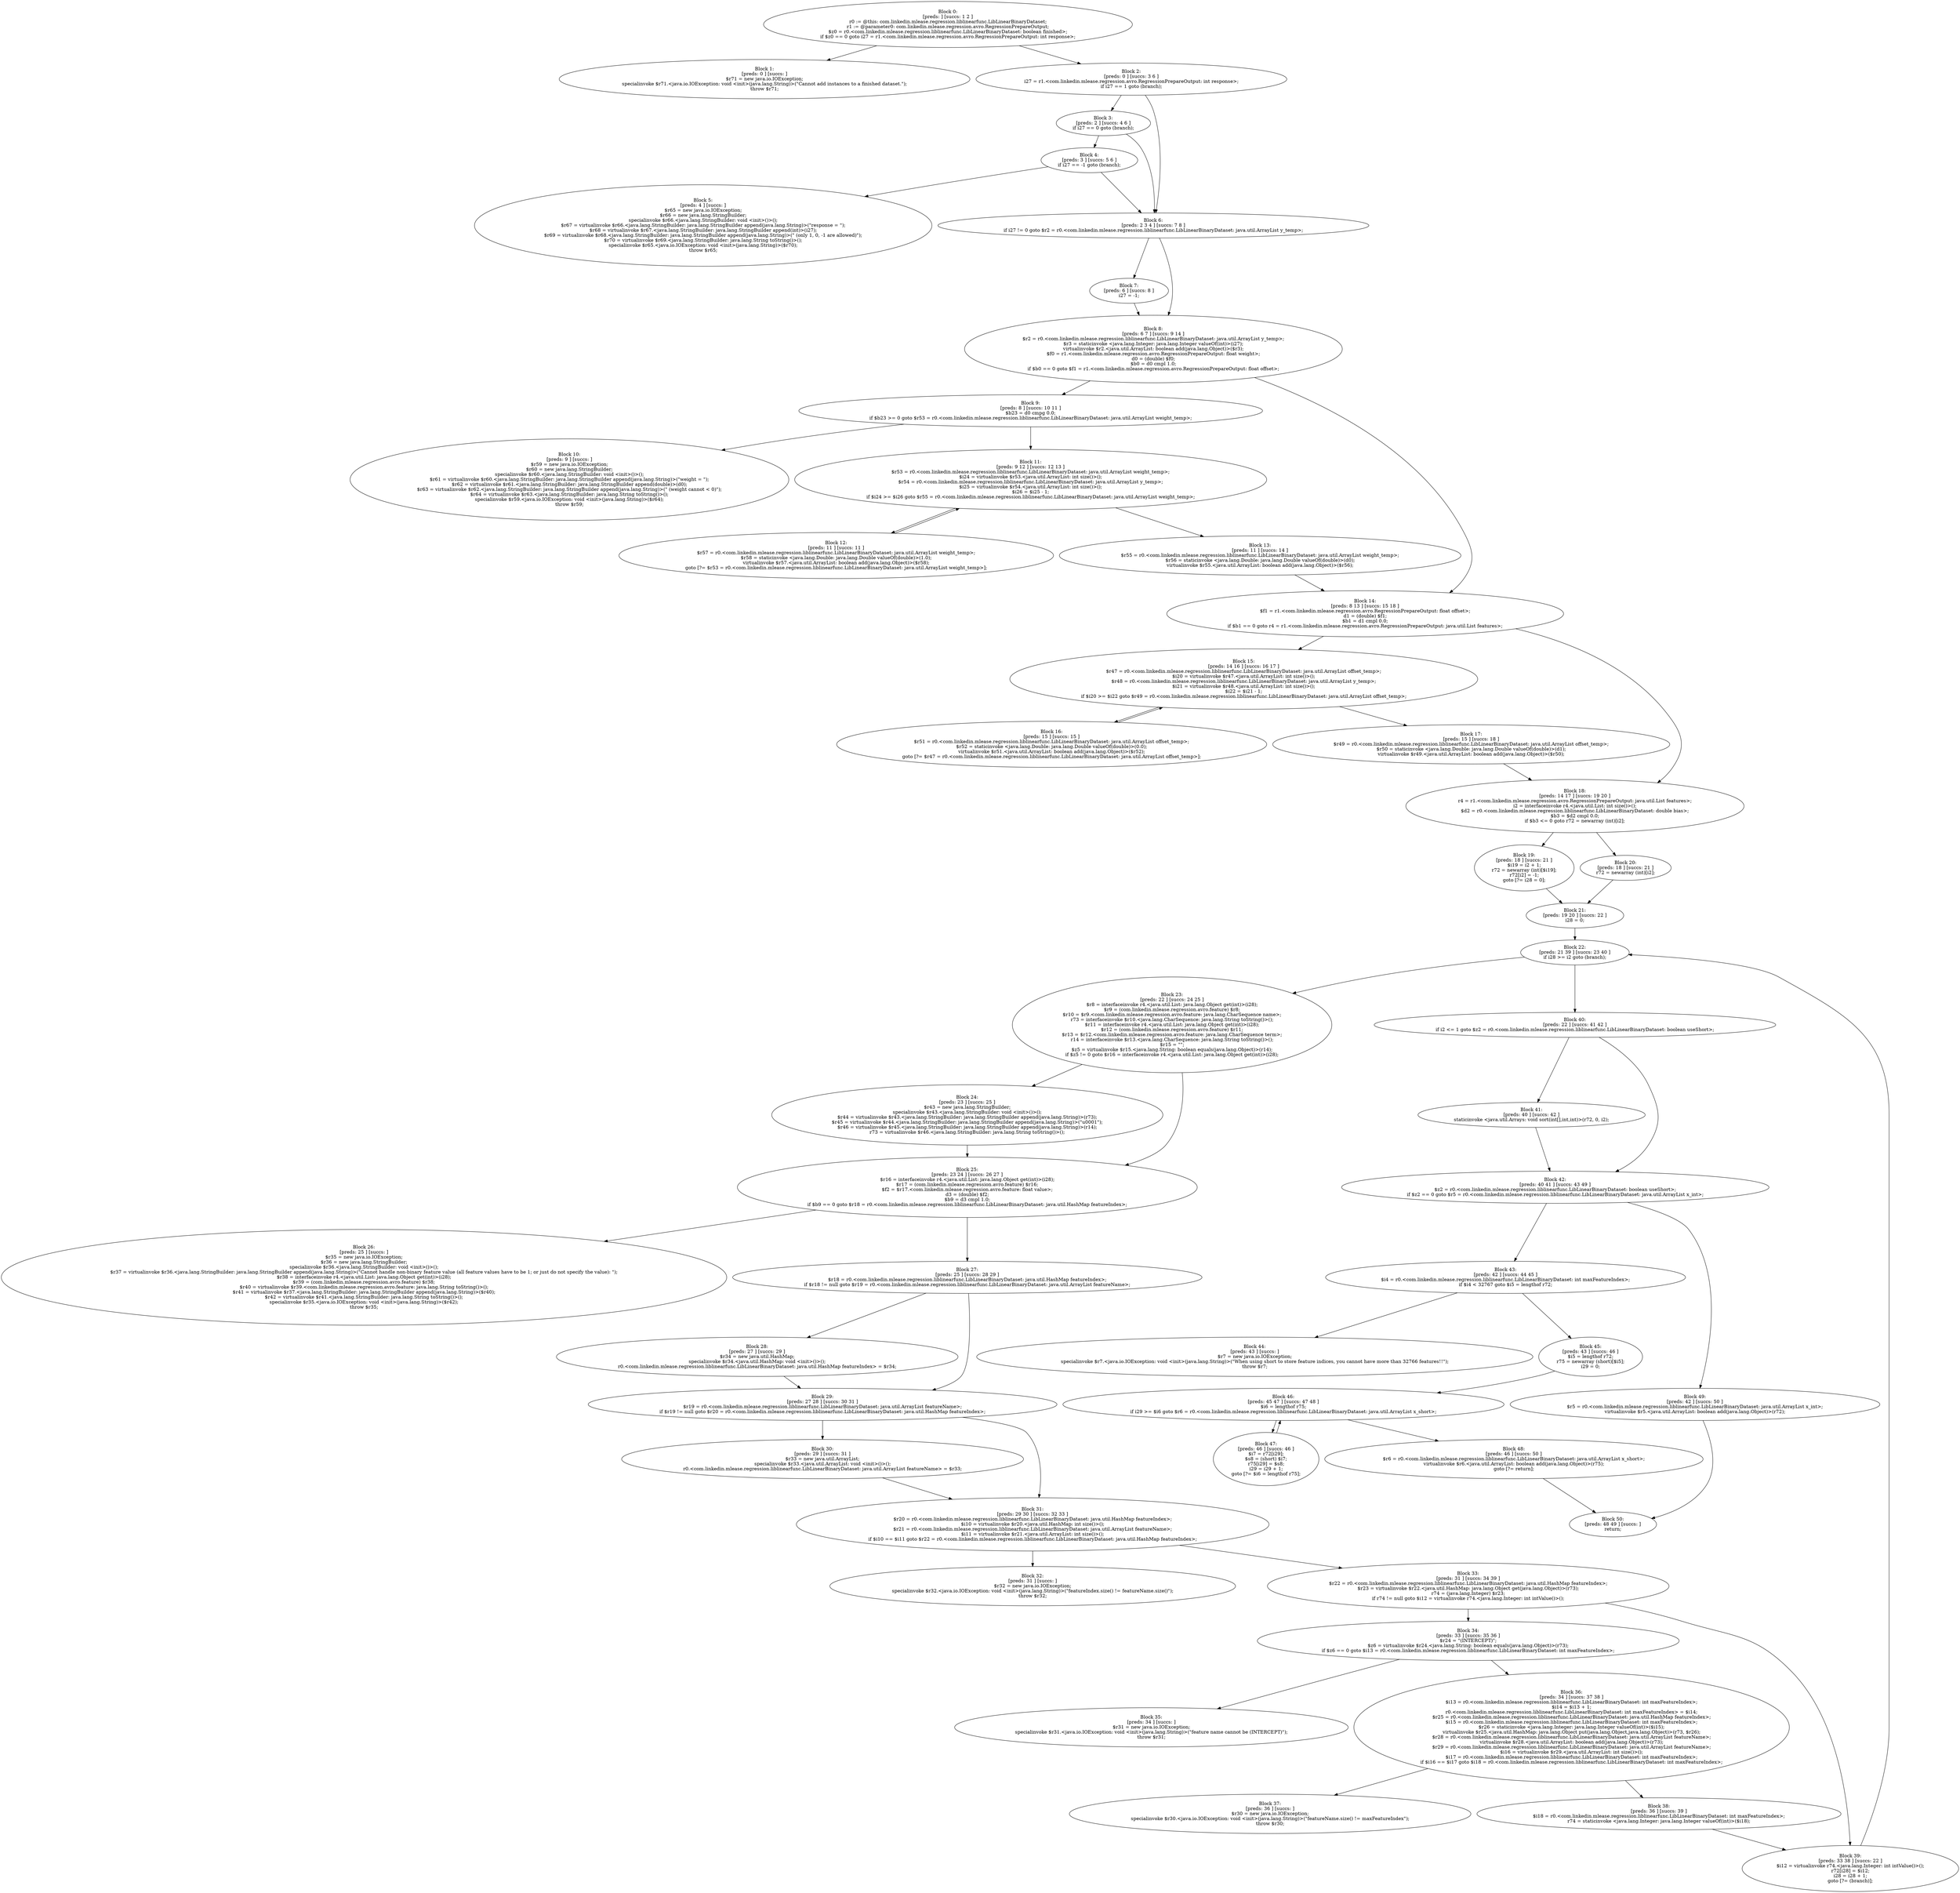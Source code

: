 digraph "unitGraph" {
    "Block 0:
[preds: ] [succs: 1 2 ]
r0 := @this: com.linkedin.mlease.regression.liblinearfunc.LibLinearBinaryDataset;
r1 := @parameter0: com.linkedin.mlease.regression.avro.RegressionPrepareOutput;
$z0 = r0.<com.linkedin.mlease.regression.liblinearfunc.LibLinearBinaryDataset: boolean finished>;
if $z0 == 0 goto i27 = r1.<com.linkedin.mlease.regression.avro.RegressionPrepareOutput: int response>;
"
    "Block 1:
[preds: 0 ] [succs: ]
$r71 = new java.io.IOException;
specialinvoke $r71.<java.io.IOException: void <init>(java.lang.String)>(\"Cannot add instances to a finished dataset.\");
throw $r71;
"
    "Block 2:
[preds: 0 ] [succs: 3 6 ]
i27 = r1.<com.linkedin.mlease.regression.avro.RegressionPrepareOutput: int response>;
if i27 == 1 goto (branch);
"
    "Block 3:
[preds: 2 ] [succs: 4 6 ]
if i27 == 0 goto (branch);
"
    "Block 4:
[preds: 3 ] [succs: 5 6 ]
if i27 == -1 goto (branch);
"
    "Block 5:
[preds: 4 ] [succs: ]
$r65 = new java.io.IOException;
$r66 = new java.lang.StringBuilder;
specialinvoke $r66.<java.lang.StringBuilder: void <init>()>();
$r67 = virtualinvoke $r66.<java.lang.StringBuilder: java.lang.StringBuilder append(java.lang.String)>(\"response = \");
$r68 = virtualinvoke $r67.<java.lang.StringBuilder: java.lang.StringBuilder append(int)>(i27);
$r69 = virtualinvoke $r68.<java.lang.StringBuilder: java.lang.StringBuilder append(java.lang.String)>(\" (only 1, 0, -1 are allowed)\");
$r70 = virtualinvoke $r69.<java.lang.StringBuilder: java.lang.String toString()>();
specialinvoke $r65.<java.io.IOException: void <init>(java.lang.String)>($r70);
throw $r65;
"
    "Block 6:
[preds: 2 3 4 ] [succs: 7 8 ]
if i27 != 0 goto $r2 = r0.<com.linkedin.mlease.regression.liblinearfunc.LibLinearBinaryDataset: java.util.ArrayList y_temp>;
"
    "Block 7:
[preds: 6 ] [succs: 8 ]
i27 = -1;
"
    "Block 8:
[preds: 6 7 ] [succs: 9 14 ]
$r2 = r0.<com.linkedin.mlease.regression.liblinearfunc.LibLinearBinaryDataset: java.util.ArrayList y_temp>;
$r3 = staticinvoke <java.lang.Integer: java.lang.Integer valueOf(int)>(i27);
virtualinvoke $r2.<java.util.ArrayList: boolean add(java.lang.Object)>($r3);
$f0 = r1.<com.linkedin.mlease.regression.avro.RegressionPrepareOutput: float weight>;
d0 = (double) $f0;
$b0 = d0 cmpl 1.0;
if $b0 == 0 goto $f1 = r1.<com.linkedin.mlease.regression.avro.RegressionPrepareOutput: float offset>;
"
    "Block 9:
[preds: 8 ] [succs: 10 11 ]
$b23 = d0 cmpg 0.0;
if $b23 >= 0 goto $r53 = r0.<com.linkedin.mlease.regression.liblinearfunc.LibLinearBinaryDataset: java.util.ArrayList weight_temp>;
"
    "Block 10:
[preds: 9 ] [succs: ]
$r59 = new java.io.IOException;
$r60 = new java.lang.StringBuilder;
specialinvoke $r60.<java.lang.StringBuilder: void <init>()>();
$r61 = virtualinvoke $r60.<java.lang.StringBuilder: java.lang.StringBuilder append(java.lang.String)>(\"weight = \");
$r62 = virtualinvoke $r61.<java.lang.StringBuilder: java.lang.StringBuilder append(double)>(d0);
$r63 = virtualinvoke $r62.<java.lang.StringBuilder: java.lang.StringBuilder append(java.lang.String)>(\" (weight cannot < 0)\");
$r64 = virtualinvoke $r63.<java.lang.StringBuilder: java.lang.String toString()>();
specialinvoke $r59.<java.io.IOException: void <init>(java.lang.String)>($r64);
throw $r59;
"
    "Block 11:
[preds: 9 12 ] [succs: 12 13 ]
$r53 = r0.<com.linkedin.mlease.regression.liblinearfunc.LibLinearBinaryDataset: java.util.ArrayList weight_temp>;
$i24 = virtualinvoke $r53.<java.util.ArrayList: int size()>();
$r54 = r0.<com.linkedin.mlease.regression.liblinearfunc.LibLinearBinaryDataset: java.util.ArrayList y_temp>;
$i25 = virtualinvoke $r54.<java.util.ArrayList: int size()>();
$i26 = $i25 - 1;
if $i24 >= $i26 goto $r55 = r0.<com.linkedin.mlease.regression.liblinearfunc.LibLinearBinaryDataset: java.util.ArrayList weight_temp>;
"
    "Block 12:
[preds: 11 ] [succs: 11 ]
$r57 = r0.<com.linkedin.mlease.regression.liblinearfunc.LibLinearBinaryDataset: java.util.ArrayList weight_temp>;
$r58 = staticinvoke <java.lang.Double: java.lang.Double valueOf(double)>(1.0);
virtualinvoke $r57.<java.util.ArrayList: boolean add(java.lang.Object)>($r58);
goto [?= $r53 = r0.<com.linkedin.mlease.regression.liblinearfunc.LibLinearBinaryDataset: java.util.ArrayList weight_temp>];
"
    "Block 13:
[preds: 11 ] [succs: 14 ]
$r55 = r0.<com.linkedin.mlease.regression.liblinearfunc.LibLinearBinaryDataset: java.util.ArrayList weight_temp>;
$r56 = staticinvoke <java.lang.Double: java.lang.Double valueOf(double)>(d0);
virtualinvoke $r55.<java.util.ArrayList: boolean add(java.lang.Object)>($r56);
"
    "Block 14:
[preds: 8 13 ] [succs: 15 18 ]
$f1 = r1.<com.linkedin.mlease.regression.avro.RegressionPrepareOutput: float offset>;
d1 = (double) $f1;
$b1 = d1 cmpl 0.0;
if $b1 == 0 goto r4 = r1.<com.linkedin.mlease.regression.avro.RegressionPrepareOutput: java.util.List features>;
"
    "Block 15:
[preds: 14 16 ] [succs: 16 17 ]
$r47 = r0.<com.linkedin.mlease.regression.liblinearfunc.LibLinearBinaryDataset: java.util.ArrayList offset_temp>;
$i20 = virtualinvoke $r47.<java.util.ArrayList: int size()>();
$r48 = r0.<com.linkedin.mlease.regression.liblinearfunc.LibLinearBinaryDataset: java.util.ArrayList y_temp>;
$i21 = virtualinvoke $r48.<java.util.ArrayList: int size()>();
$i22 = $i21 - 1;
if $i20 >= $i22 goto $r49 = r0.<com.linkedin.mlease.regression.liblinearfunc.LibLinearBinaryDataset: java.util.ArrayList offset_temp>;
"
    "Block 16:
[preds: 15 ] [succs: 15 ]
$r51 = r0.<com.linkedin.mlease.regression.liblinearfunc.LibLinearBinaryDataset: java.util.ArrayList offset_temp>;
$r52 = staticinvoke <java.lang.Double: java.lang.Double valueOf(double)>(0.0);
virtualinvoke $r51.<java.util.ArrayList: boolean add(java.lang.Object)>($r52);
goto [?= $r47 = r0.<com.linkedin.mlease.regression.liblinearfunc.LibLinearBinaryDataset: java.util.ArrayList offset_temp>];
"
    "Block 17:
[preds: 15 ] [succs: 18 ]
$r49 = r0.<com.linkedin.mlease.regression.liblinearfunc.LibLinearBinaryDataset: java.util.ArrayList offset_temp>;
$r50 = staticinvoke <java.lang.Double: java.lang.Double valueOf(double)>(d1);
virtualinvoke $r49.<java.util.ArrayList: boolean add(java.lang.Object)>($r50);
"
    "Block 18:
[preds: 14 17 ] [succs: 19 20 ]
r4 = r1.<com.linkedin.mlease.regression.avro.RegressionPrepareOutput: java.util.List features>;
i2 = interfaceinvoke r4.<java.util.List: int size()>();
$d2 = r0.<com.linkedin.mlease.regression.liblinearfunc.LibLinearBinaryDataset: double bias>;
$b3 = $d2 cmpl 0.0;
if $b3 <= 0 goto r72 = newarray (int)[i2];
"
    "Block 19:
[preds: 18 ] [succs: 21 ]
$i19 = i2 + 1;
r72 = newarray (int)[$i19];
r72[i2] = -1;
goto [?= i28 = 0];
"
    "Block 20:
[preds: 18 ] [succs: 21 ]
r72 = newarray (int)[i2];
"
    "Block 21:
[preds: 19 20 ] [succs: 22 ]
i28 = 0;
"
    "Block 22:
[preds: 21 39 ] [succs: 23 40 ]
if i28 >= i2 goto (branch);
"
    "Block 23:
[preds: 22 ] [succs: 24 25 ]
$r8 = interfaceinvoke r4.<java.util.List: java.lang.Object get(int)>(i28);
$r9 = (com.linkedin.mlease.regression.avro.feature) $r8;
$r10 = $r9.<com.linkedin.mlease.regression.avro.feature: java.lang.CharSequence name>;
r73 = interfaceinvoke $r10.<java.lang.CharSequence: java.lang.String toString()>();
$r11 = interfaceinvoke r4.<java.util.List: java.lang.Object get(int)>(i28);
$r12 = (com.linkedin.mlease.regression.avro.feature) $r11;
$r13 = $r12.<com.linkedin.mlease.regression.avro.feature: java.lang.CharSequence term>;
r14 = interfaceinvoke $r13.<java.lang.CharSequence: java.lang.String toString()>();
$r15 = \"\";
$z5 = virtualinvoke $r15.<java.lang.String: boolean equals(java.lang.Object)>(r14);
if $z5 != 0 goto $r16 = interfaceinvoke r4.<java.util.List: java.lang.Object get(int)>(i28);
"
    "Block 24:
[preds: 23 ] [succs: 25 ]
$r43 = new java.lang.StringBuilder;
specialinvoke $r43.<java.lang.StringBuilder: void <init>()>();
$r44 = virtualinvoke $r43.<java.lang.StringBuilder: java.lang.StringBuilder append(java.lang.String)>(r73);
$r45 = virtualinvoke $r44.<java.lang.StringBuilder: java.lang.StringBuilder append(java.lang.String)>(\"\u0001\");
$r46 = virtualinvoke $r45.<java.lang.StringBuilder: java.lang.StringBuilder append(java.lang.String)>(r14);
r73 = virtualinvoke $r46.<java.lang.StringBuilder: java.lang.String toString()>();
"
    "Block 25:
[preds: 23 24 ] [succs: 26 27 ]
$r16 = interfaceinvoke r4.<java.util.List: java.lang.Object get(int)>(i28);
$r17 = (com.linkedin.mlease.regression.avro.feature) $r16;
$f2 = $r17.<com.linkedin.mlease.regression.avro.feature: float value>;
d3 = (double) $f2;
$b9 = d3 cmpl 1.0;
if $b9 == 0 goto $r18 = r0.<com.linkedin.mlease.regression.liblinearfunc.LibLinearBinaryDataset: java.util.HashMap featureIndex>;
"
    "Block 26:
[preds: 25 ] [succs: ]
$r35 = new java.io.IOException;
$r36 = new java.lang.StringBuilder;
specialinvoke $r36.<java.lang.StringBuilder: void <init>()>();
$r37 = virtualinvoke $r36.<java.lang.StringBuilder: java.lang.StringBuilder append(java.lang.String)>(\"Cannot handle non-binary feature value (all feature values have to be 1; or just do not specify the value): \");
$r38 = interfaceinvoke r4.<java.util.List: java.lang.Object get(int)>(i28);
$r39 = (com.linkedin.mlease.regression.avro.feature) $r38;
$r40 = virtualinvoke $r39.<com.linkedin.mlease.regression.avro.feature: java.lang.String toString()>();
$r41 = virtualinvoke $r37.<java.lang.StringBuilder: java.lang.StringBuilder append(java.lang.String)>($r40);
$r42 = virtualinvoke $r41.<java.lang.StringBuilder: java.lang.String toString()>();
specialinvoke $r35.<java.io.IOException: void <init>(java.lang.String)>($r42);
throw $r35;
"
    "Block 27:
[preds: 25 ] [succs: 28 29 ]
$r18 = r0.<com.linkedin.mlease.regression.liblinearfunc.LibLinearBinaryDataset: java.util.HashMap featureIndex>;
if $r18 != null goto $r19 = r0.<com.linkedin.mlease.regression.liblinearfunc.LibLinearBinaryDataset: java.util.ArrayList featureName>;
"
    "Block 28:
[preds: 27 ] [succs: 29 ]
$r34 = new java.util.HashMap;
specialinvoke $r34.<java.util.HashMap: void <init>()>();
r0.<com.linkedin.mlease.regression.liblinearfunc.LibLinearBinaryDataset: java.util.HashMap featureIndex> = $r34;
"
    "Block 29:
[preds: 27 28 ] [succs: 30 31 ]
$r19 = r0.<com.linkedin.mlease.regression.liblinearfunc.LibLinearBinaryDataset: java.util.ArrayList featureName>;
if $r19 != null goto $r20 = r0.<com.linkedin.mlease.regression.liblinearfunc.LibLinearBinaryDataset: java.util.HashMap featureIndex>;
"
    "Block 30:
[preds: 29 ] [succs: 31 ]
$r33 = new java.util.ArrayList;
specialinvoke $r33.<java.util.ArrayList: void <init>()>();
r0.<com.linkedin.mlease.regression.liblinearfunc.LibLinearBinaryDataset: java.util.ArrayList featureName> = $r33;
"
    "Block 31:
[preds: 29 30 ] [succs: 32 33 ]
$r20 = r0.<com.linkedin.mlease.regression.liblinearfunc.LibLinearBinaryDataset: java.util.HashMap featureIndex>;
$i10 = virtualinvoke $r20.<java.util.HashMap: int size()>();
$r21 = r0.<com.linkedin.mlease.regression.liblinearfunc.LibLinearBinaryDataset: java.util.ArrayList featureName>;
$i11 = virtualinvoke $r21.<java.util.ArrayList: int size()>();
if $i10 == $i11 goto $r22 = r0.<com.linkedin.mlease.regression.liblinearfunc.LibLinearBinaryDataset: java.util.HashMap featureIndex>;
"
    "Block 32:
[preds: 31 ] [succs: ]
$r32 = new java.io.IOException;
specialinvoke $r32.<java.io.IOException: void <init>(java.lang.String)>(\"featureIndex.size() != featureName.size()\");
throw $r32;
"
    "Block 33:
[preds: 31 ] [succs: 34 39 ]
$r22 = r0.<com.linkedin.mlease.regression.liblinearfunc.LibLinearBinaryDataset: java.util.HashMap featureIndex>;
$r23 = virtualinvoke $r22.<java.util.HashMap: java.lang.Object get(java.lang.Object)>(r73);
r74 = (java.lang.Integer) $r23;
if r74 != null goto $i12 = virtualinvoke r74.<java.lang.Integer: int intValue()>();
"
    "Block 34:
[preds: 33 ] [succs: 35 36 ]
$r24 = \"(INTERCEPT)\";
$z6 = virtualinvoke $r24.<java.lang.String: boolean equals(java.lang.Object)>(r73);
if $z6 == 0 goto $i13 = r0.<com.linkedin.mlease.regression.liblinearfunc.LibLinearBinaryDataset: int maxFeatureIndex>;
"
    "Block 35:
[preds: 34 ] [succs: ]
$r31 = new java.io.IOException;
specialinvoke $r31.<java.io.IOException: void <init>(java.lang.String)>(\"feature name cannot be (INTERCEPT)\");
throw $r31;
"
    "Block 36:
[preds: 34 ] [succs: 37 38 ]
$i13 = r0.<com.linkedin.mlease.regression.liblinearfunc.LibLinearBinaryDataset: int maxFeatureIndex>;
$i14 = $i13 + 1;
r0.<com.linkedin.mlease.regression.liblinearfunc.LibLinearBinaryDataset: int maxFeatureIndex> = $i14;
$r25 = r0.<com.linkedin.mlease.regression.liblinearfunc.LibLinearBinaryDataset: java.util.HashMap featureIndex>;
$i15 = r0.<com.linkedin.mlease.regression.liblinearfunc.LibLinearBinaryDataset: int maxFeatureIndex>;
$r26 = staticinvoke <java.lang.Integer: java.lang.Integer valueOf(int)>($i15);
virtualinvoke $r25.<java.util.HashMap: java.lang.Object put(java.lang.Object,java.lang.Object)>(r73, $r26);
$r28 = r0.<com.linkedin.mlease.regression.liblinearfunc.LibLinearBinaryDataset: java.util.ArrayList featureName>;
virtualinvoke $r28.<java.util.ArrayList: boolean add(java.lang.Object)>(r73);
$r29 = r0.<com.linkedin.mlease.regression.liblinearfunc.LibLinearBinaryDataset: java.util.ArrayList featureName>;
$i16 = virtualinvoke $r29.<java.util.ArrayList: int size()>();
$i17 = r0.<com.linkedin.mlease.regression.liblinearfunc.LibLinearBinaryDataset: int maxFeatureIndex>;
if $i16 == $i17 goto $i18 = r0.<com.linkedin.mlease.regression.liblinearfunc.LibLinearBinaryDataset: int maxFeatureIndex>;
"
    "Block 37:
[preds: 36 ] [succs: ]
$r30 = new java.io.IOException;
specialinvoke $r30.<java.io.IOException: void <init>(java.lang.String)>(\"featureName.size() != maxFeatureIndex\");
throw $r30;
"
    "Block 38:
[preds: 36 ] [succs: 39 ]
$i18 = r0.<com.linkedin.mlease.regression.liblinearfunc.LibLinearBinaryDataset: int maxFeatureIndex>;
r74 = staticinvoke <java.lang.Integer: java.lang.Integer valueOf(int)>($i18);
"
    "Block 39:
[preds: 33 38 ] [succs: 22 ]
$i12 = virtualinvoke r74.<java.lang.Integer: int intValue()>();
r72[i28] = $i12;
i28 = i28 + 1;
goto [?= (branch)];
"
    "Block 40:
[preds: 22 ] [succs: 41 42 ]
if i2 <= 1 goto $z2 = r0.<com.linkedin.mlease.regression.liblinearfunc.LibLinearBinaryDataset: boolean useShort>;
"
    "Block 41:
[preds: 40 ] [succs: 42 ]
staticinvoke <java.util.Arrays: void sort(int[],int,int)>(r72, 0, i2);
"
    "Block 42:
[preds: 40 41 ] [succs: 43 49 ]
$z2 = r0.<com.linkedin.mlease.regression.liblinearfunc.LibLinearBinaryDataset: boolean useShort>;
if $z2 == 0 goto $r5 = r0.<com.linkedin.mlease.regression.liblinearfunc.LibLinearBinaryDataset: java.util.ArrayList x_int>;
"
    "Block 43:
[preds: 42 ] [succs: 44 45 ]
$i4 = r0.<com.linkedin.mlease.regression.liblinearfunc.LibLinearBinaryDataset: int maxFeatureIndex>;
if $i4 < 32767 goto $i5 = lengthof r72;
"
    "Block 44:
[preds: 43 ] [succs: ]
$r7 = new java.io.IOException;
specialinvoke $r7.<java.io.IOException: void <init>(java.lang.String)>(\"When using short to store feature indices, you cannot have more than 32766 features!!\");
throw $r7;
"
    "Block 45:
[preds: 43 ] [succs: 46 ]
$i5 = lengthof r72;
r75 = newarray (short)[$i5];
i29 = 0;
"
    "Block 46:
[preds: 45 47 ] [succs: 47 48 ]
$i6 = lengthof r75;
if i29 >= $i6 goto $r6 = r0.<com.linkedin.mlease.regression.liblinearfunc.LibLinearBinaryDataset: java.util.ArrayList x_short>;
"
    "Block 47:
[preds: 46 ] [succs: 46 ]
$i7 = r72[i29];
$s8 = (short) $i7;
r75[i29] = $s8;
i29 = i29 + 1;
goto [?= $i6 = lengthof r75];
"
    "Block 48:
[preds: 46 ] [succs: 50 ]
$r6 = r0.<com.linkedin.mlease.regression.liblinearfunc.LibLinearBinaryDataset: java.util.ArrayList x_short>;
virtualinvoke $r6.<java.util.ArrayList: boolean add(java.lang.Object)>(r75);
goto [?= return];
"
    "Block 49:
[preds: 42 ] [succs: 50 ]
$r5 = r0.<com.linkedin.mlease.regression.liblinearfunc.LibLinearBinaryDataset: java.util.ArrayList x_int>;
virtualinvoke $r5.<java.util.ArrayList: boolean add(java.lang.Object)>(r72);
"
    "Block 50:
[preds: 48 49 ] [succs: ]
return;
"
    "Block 0:
[preds: ] [succs: 1 2 ]
r0 := @this: com.linkedin.mlease.regression.liblinearfunc.LibLinearBinaryDataset;
r1 := @parameter0: com.linkedin.mlease.regression.avro.RegressionPrepareOutput;
$z0 = r0.<com.linkedin.mlease.regression.liblinearfunc.LibLinearBinaryDataset: boolean finished>;
if $z0 == 0 goto i27 = r1.<com.linkedin.mlease.regression.avro.RegressionPrepareOutput: int response>;
"->"Block 1:
[preds: 0 ] [succs: ]
$r71 = new java.io.IOException;
specialinvoke $r71.<java.io.IOException: void <init>(java.lang.String)>(\"Cannot add instances to a finished dataset.\");
throw $r71;
";
    "Block 0:
[preds: ] [succs: 1 2 ]
r0 := @this: com.linkedin.mlease.regression.liblinearfunc.LibLinearBinaryDataset;
r1 := @parameter0: com.linkedin.mlease.regression.avro.RegressionPrepareOutput;
$z0 = r0.<com.linkedin.mlease.regression.liblinearfunc.LibLinearBinaryDataset: boolean finished>;
if $z0 == 0 goto i27 = r1.<com.linkedin.mlease.regression.avro.RegressionPrepareOutput: int response>;
"->"Block 2:
[preds: 0 ] [succs: 3 6 ]
i27 = r1.<com.linkedin.mlease.regression.avro.RegressionPrepareOutput: int response>;
if i27 == 1 goto (branch);
";
    "Block 2:
[preds: 0 ] [succs: 3 6 ]
i27 = r1.<com.linkedin.mlease.regression.avro.RegressionPrepareOutput: int response>;
if i27 == 1 goto (branch);
"->"Block 3:
[preds: 2 ] [succs: 4 6 ]
if i27 == 0 goto (branch);
";
    "Block 2:
[preds: 0 ] [succs: 3 6 ]
i27 = r1.<com.linkedin.mlease.regression.avro.RegressionPrepareOutput: int response>;
if i27 == 1 goto (branch);
"->"Block 6:
[preds: 2 3 4 ] [succs: 7 8 ]
if i27 != 0 goto $r2 = r0.<com.linkedin.mlease.regression.liblinearfunc.LibLinearBinaryDataset: java.util.ArrayList y_temp>;
";
    "Block 3:
[preds: 2 ] [succs: 4 6 ]
if i27 == 0 goto (branch);
"->"Block 4:
[preds: 3 ] [succs: 5 6 ]
if i27 == -1 goto (branch);
";
    "Block 3:
[preds: 2 ] [succs: 4 6 ]
if i27 == 0 goto (branch);
"->"Block 6:
[preds: 2 3 4 ] [succs: 7 8 ]
if i27 != 0 goto $r2 = r0.<com.linkedin.mlease.regression.liblinearfunc.LibLinearBinaryDataset: java.util.ArrayList y_temp>;
";
    "Block 4:
[preds: 3 ] [succs: 5 6 ]
if i27 == -1 goto (branch);
"->"Block 5:
[preds: 4 ] [succs: ]
$r65 = new java.io.IOException;
$r66 = new java.lang.StringBuilder;
specialinvoke $r66.<java.lang.StringBuilder: void <init>()>();
$r67 = virtualinvoke $r66.<java.lang.StringBuilder: java.lang.StringBuilder append(java.lang.String)>(\"response = \");
$r68 = virtualinvoke $r67.<java.lang.StringBuilder: java.lang.StringBuilder append(int)>(i27);
$r69 = virtualinvoke $r68.<java.lang.StringBuilder: java.lang.StringBuilder append(java.lang.String)>(\" (only 1, 0, -1 are allowed)\");
$r70 = virtualinvoke $r69.<java.lang.StringBuilder: java.lang.String toString()>();
specialinvoke $r65.<java.io.IOException: void <init>(java.lang.String)>($r70);
throw $r65;
";
    "Block 4:
[preds: 3 ] [succs: 5 6 ]
if i27 == -1 goto (branch);
"->"Block 6:
[preds: 2 3 4 ] [succs: 7 8 ]
if i27 != 0 goto $r2 = r0.<com.linkedin.mlease.regression.liblinearfunc.LibLinearBinaryDataset: java.util.ArrayList y_temp>;
";
    "Block 6:
[preds: 2 3 4 ] [succs: 7 8 ]
if i27 != 0 goto $r2 = r0.<com.linkedin.mlease.regression.liblinearfunc.LibLinearBinaryDataset: java.util.ArrayList y_temp>;
"->"Block 7:
[preds: 6 ] [succs: 8 ]
i27 = -1;
";
    "Block 6:
[preds: 2 3 4 ] [succs: 7 8 ]
if i27 != 0 goto $r2 = r0.<com.linkedin.mlease.regression.liblinearfunc.LibLinearBinaryDataset: java.util.ArrayList y_temp>;
"->"Block 8:
[preds: 6 7 ] [succs: 9 14 ]
$r2 = r0.<com.linkedin.mlease.regression.liblinearfunc.LibLinearBinaryDataset: java.util.ArrayList y_temp>;
$r3 = staticinvoke <java.lang.Integer: java.lang.Integer valueOf(int)>(i27);
virtualinvoke $r2.<java.util.ArrayList: boolean add(java.lang.Object)>($r3);
$f0 = r1.<com.linkedin.mlease.regression.avro.RegressionPrepareOutput: float weight>;
d0 = (double) $f0;
$b0 = d0 cmpl 1.0;
if $b0 == 0 goto $f1 = r1.<com.linkedin.mlease.regression.avro.RegressionPrepareOutput: float offset>;
";
    "Block 7:
[preds: 6 ] [succs: 8 ]
i27 = -1;
"->"Block 8:
[preds: 6 7 ] [succs: 9 14 ]
$r2 = r0.<com.linkedin.mlease.regression.liblinearfunc.LibLinearBinaryDataset: java.util.ArrayList y_temp>;
$r3 = staticinvoke <java.lang.Integer: java.lang.Integer valueOf(int)>(i27);
virtualinvoke $r2.<java.util.ArrayList: boolean add(java.lang.Object)>($r3);
$f0 = r1.<com.linkedin.mlease.regression.avro.RegressionPrepareOutput: float weight>;
d0 = (double) $f0;
$b0 = d0 cmpl 1.0;
if $b0 == 0 goto $f1 = r1.<com.linkedin.mlease.regression.avro.RegressionPrepareOutput: float offset>;
";
    "Block 8:
[preds: 6 7 ] [succs: 9 14 ]
$r2 = r0.<com.linkedin.mlease.regression.liblinearfunc.LibLinearBinaryDataset: java.util.ArrayList y_temp>;
$r3 = staticinvoke <java.lang.Integer: java.lang.Integer valueOf(int)>(i27);
virtualinvoke $r2.<java.util.ArrayList: boolean add(java.lang.Object)>($r3);
$f0 = r1.<com.linkedin.mlease.regression.avro.RegressionPrepareOutput: float weight>;
d0 = (double) $f0;
$b0 = d0 cmpl 1.0;
if $b0 == 0 goto $f1 = r1.<com.linkedin.mlease.regression.avro.RegressionPrepareOutput: float offset>;
"->"Block 9:
[preds: 8 ] [succs: 10 11 ]
$b23 = d0 cmpg 0.0;
if $b23 >= 0 goto $r53 = r0.<com.linkedin.mlease.regression.liblinearfunc.LibLinearBinaryDataset: java.util.ArrayList weight_temp>;
";
    "Block 8:
[preds: 6 7 ] [succs: 9 14 ]
$r2 = r0.<com.linkedin.mlease.regression.liblinearfunc.LibLinearBinaryDataset: java.util.ArrayList y_temp>;
$r3 = staticinvoke <java.lang.Integer: java.lang.Integer valueOf(int)>(i27);
virtualinvoke $r2.<java.util.ArrayList: boolean add(java.lang.Object)>($r3);
$f0 = r1.<com.linkedin.mlease.regression.avro.RegressionPrepareOutput: float weight>;
d0 = (double) $f0;
$b0 = d0 cmpl 1.0;
if $b0 == 0 goto $f1 = r1.<com.linkedin.mlease.regression.avro.RegressionPrepareOutput: float offset>;
"->"Block 14:
[preds: 8 13 ] [succs: 15 18 ]
$f1 = r1.<com.linkedin.mlease.regression.avro.RegressionPrepareOutput: float offset>;
d1 = (double) $f1;
$b1 = d1 cmpl 0.0;
if $b1 == 0 goto r4 = r1.<com.linkedin.mlease.regression.avro.RegressionPrepareOutput: java.util.List features>;
";
    "Block 9:
[preds: 8 ] [succs: 10 11 ]
$b23 = d0 cmpg 0.0;
if $b23 >= 0 goto $r53 = r0.<com.linkedin.mlease.regression.liblinearfunc.LibLinearBinaryDataset: java.util.ArrayList weight_temp>;
"->"Block 10:
[preds: 9 ] [succs: ]
$r59 = new java.io.IOException;
$r60 = new java.lang.StringBuilder;
specialinvoke $r60.<java.lang.StringBuilder: void <init>()>();
$r61 = virtualinvoke $r60.<java.lang.StringBuilder: java.lang.StringBuilder append(java.lang.String)>(\"weight = \");
$r62 = virtualinvoke $r61.<java.lang.StringBuilder: java.lang.StringBuilder append(double)>(d0);
$r63 = virtualinvoke $r62.<java.lang.StringBuilder: java.lang.StringBuilder append(java.lang.String)>(\" (weight cannot < 0)\");
$r64 = virtualinvoke $r63.<java.lang.StringBuilder: java.lang.String toString()>();
specialinvoke $r59.<java.io.IOException: void <init>(java.lang.String)>($r64);
throw $r59;
";
    "Block 9:
[preds: 8 ] [succs: 10 11 ]
$b23 = d0 cmpg 0.0;
if $b23 >= 0 goto $r53 = r0.<com.linkedin.mlease.regression.liblinearfunc.LibLinearBinaryDataset: java.util.ArrayList weight_temp>;
"->"Block 11:
[preds: 9 12 ] [succs: 12 13 ]
$r53 = r0.<com.linkedin.mlease.regression.liblinearfunc.LibLinearBinaryDataset: java.util.ArrayList weight_temp>;
$i24 = virtualinvoke $r53.<java.util.ArrayList: int size()>();
$r54 = r0.<com.linkedin.mlease.regression.liblinearfunc.LibLinearBinaryDataset: java.util.ArrayList y_temp>;
$i25 = virtualinvoke $r54.<java.util.ArrayList: int size()>();
$i26 = $i25 - 1;
if $i24 >= $i26 goto $r55 = r0.<com.linkedin.mlease.regression.liblinearfunc.LibLinearBinaryDataset: java.util.ArrayList weight_temp>;
";
    "Block 11:
[preds: 9 12 ] [succs: 12 13 ]
$r53 = r0.<com.linkedin.mlease.regression.liblinearfunc.LibLinearBinaryDataset: java.util.ArrayList weight_temp>;
$i24 = virtualinvoke $r53.<java.util.ArrayList: int size()>();
$r54 = r0.<com.linkedin.mlease.regression.liblinearfunc.LibLinearBinaryDataset: java.util.ArrayList y_temp>;
$i25 = virtualinvoke $r54.<java.util.ArrayList: int size()>();
$i26 = $i25 - 1;
if $i24 >= $i26 goto $r55 = r0.<com.linkedin.mlease.regression.liblinearfunc.LibLinearBinaryDataset: java.util.ArrayList weight_temp>;
"->"Block 12:
[preds: 11 ] [succs: 11 ]
$r57 = r0.<com.linkedin.mlease.regression.liblinearfunc.LibLinearBinaryDataset: java.util.ArrayList weight_temp>;
$r58 = staticinvoke <java.lang.Double: java.lang.Double valueOf(double)>(1.0);
virtualinvoke $r57.<java.util.ArrayList: boolean add(java.lang.Object)>($r58);
goto [?= $r53 = r0.<com.linkedin.mlease.regression.liblinearfunc.LibLinearBinaryDataset: java.util.ArrayList weight_temp>];
";
    "Block 11:
[preds: 9 12 ] [succs: 12 13 ]
$r53 = r0.<com.linkedin.mlease.regression.liblinearfunc.LibLinearBinaryDataset: java.util.ArrayList weight_temp>;
$i24 = virtualinvoke $r53.<java.util.ArrayList: int size()>();
$r54 = r0.<com.linkedin.mlease.regression.liblinearfunc.LibLinearBinaryDataset: java.util.ArrayList y_temp>;
$i25 = virtualinvoke $r54.<java.util.ArrayList: int size()>();
$i26 = $i25 - 1;
if $i24 >= $i26 goto $r55 = r0.<com.linkedin.mlease.regression.liblinearfunc.LibLinearBinaryDataset: java.util.ArrayList weight_temp>;
"->"Block 13:
[preds: 11 ] [succs: 14 ]
$r55 = r0.<com.linkedin.mlease.regression.liblinearfunc.LibLinearBinaryDataset: java.util.ArrayList weight_temp>;
$r56 = staticinvoke <java.lang.Double: java.lang.Double valueOf(double)>(d0);
virtualinvoke $r55.<java.util.ArrayList: boolean add(java.lang.Object)>($r56);
";
    "Block 12:
[preds: 11 ] [succs: 11 ]
$r57 = r0.<com.linkedin.mlease.regression.liblinearfunc.LibLinearBinaryDataset: java.util.ArrayList weight_temp>;
$r58 = staticinvoke <java.lang.Double: java.lang.Double valueOf(double)>(1.0);
virtualinvoke $r57.<java.util.ArrayList: boolean add(java.lang.Object)>($r58);
goto [?= $r53 = r0.<com.linkedin.mlease.regression.liblinearfunc.LibLinearBinaryDataset: java.util.ArrayList weight_temp>];
"->"Block 11:
[preds: 9 12 ] [succs: 12 13 ]
$r53 = r0.<com.linkedin.mlease.regression.liblinearfunc.LibLinearBinaryDataset: java.util.ArrayList weight_temp>;
$i24 = virtualinvoke $r53.<java.util.ArrayList: int size()>();
$r54 = r0.<com.linkedin.mlease.regression.liblinearfunc.LibLinearBinaryDataset: java.util.ArrayList y_temp>;
$i25 = virtualinvoke $r54.<java.util.ArrayList: int size()>();
$i26 = $i25 - 1;
if $i24 >= $i26 goto $r55 = r0.<com.linkedin.mlease.regression.liblinearfunc.LibLinearBinaryDataset: java.util.ArrayList weight_temp>;
";
    "Block 13:
[preds: 11 ] [succs: 14 ]
$r55 = r0.<com.linkedin.mlease.regression.liblinearfunc.LibLinearBinaryDataset: java.util.ArrayList weight_temp>;
$r56 = staticinvoke <java.lang.Double: java.lang.Double valueOf(double)>(d0);
virtualinvoke $r55.<java.util.ArrayList: boolean add(java.lang.Object)>($r56);
"->"Block 14:
[preds: 8 13 ] [succs: 15 18 ]
$f1 = r1.<com.linkedin.mlease.regression.avro.RegressionPrepareOutput: float offset>;
d1 = (double) $f1;
$b1 = d1 cmpl 0.0;
if $b1 == 0 goto r4 = r1.<com.linkedin.mlease.regression.avro.RegressionPrepareOutput: java.util.List features>;
";
    "Block 14:
[preds: 8 13 ] [succs: 15 18 ]
$f1 = r1.<com.linkedin.mlease.regression.avro.RegressionPrepareOutput: float offset>;
d1 = (double) $f1;
$b1 = d1 cmpl 0.0;
if $b1 == 0 goto r4 = r1.<com.linkedin.mlease.regression.avro.RegressionPrepareOutput: java.util.List features>;
"->"Block 15:
[preds: 14 16 ] [succs: 16 17 ]
$r47 = r0.<com.linkedin.mlease.regression.liblinearfunc.LibLinearBinaryDataset: java.util.ArrayList offset_temp>;
$i20 = virtualinvoke $r47.<java.util.ArrayList: int size()>();
$r48 = r0.<com.linkedin.mlease.regression.liblinearfunc.LibLinearBinaryDataset: java.util.ArrayList y_temp>;
$i21 = virtualinvoke $r48.<java.util.ArrayList: int size()>();
$i22 = $i21 - 1;
if $i20 >= $i22 goto $r49 = r0.<com.linkedin.mlease.regression.liblinearfunc.LibLinearBinaryDataset: java.util.ArrayList offset_temp>;
";
    "Block 14:
[preds: 8 13 ] [succs: 15 18 ]
$f1 = r1.<com.linkedin.mlease.regression.avro.RegressionPrepareOutput: float offset>;
d1 = (double) $f1;
$b1 = d1 cmpl 0.0;
if $b1 == 0 goto r4 = r1.<com.linkedin.mlease.regression.avro.RegressionPrepareOutput: java.util.List features>;
"->"Block 18:
[preds: 14 17 ] [succs: 19 20 ]
r4 = r1.<com.linkedin.mlease.regression.avro.RegressionPrepareOutput: java.util.List features>;
i2 = interfaceinvoke r4.<java.util.List: int size()>();
$d2 = r0.<com.linkedin.mlease.regression.liblinearfunc.LibLinearBinaryDataset: double bias>;
$b3 = $d2 cmpl 0.0;
if $b3 <= 0 goto r72 = newarray (int)[i2];
";
    "Block 15:
[preds: 14 16 ] [succs: 16 17 ]
$r47 = r0.<com.linkedin.mlease.regression.liblinearfunc.LibLinearBinaryDataset: java.util.ArrayList offset_temp>;
$i20 = virtualinvoke $r47.<java.util.ArrayList: int size()>();
$r48 = r0.<com.linkedin.mlease.regression.liblinearfunc.LibLinearBinaryDataset: java.util.ArrayList y_temp>;
$i21 = virtualinvoke $r48.<java.util.ArrayList: int size()>();
$i22 = $i21 - 1;
if $i20 >= $i22 goto $r49 = r0.<com.linkedin.mlease.regression.liblinearfunc.LibLinearBinaryDataset: java.util.ArrayList offset_temp>;
"->"Block 16:
[preds: 15 ] [succs: 15 ]
$r51 = r0.<com.linkedin.mlease.regression.liblinearfunc.LibLinearBinaryDataset: java.util.ArrayList offset_temp>;
$r52 = staticinvoke <java.lang.Double: java.lang.Double valueOf(double)>(0.0);
virtualinvoke $r51.<java.util.ArrayList: boolean add(java.lang.Object)>($r52);
goto [?= $r47 = r0.<com.linkedin.mlease.regression.liblinearfunc.LibLinearBinaryDataset: java.util.ArrayList offset_temp>];
";
    "Block 15:
[preds: 14 16 ] [succs: 16 17 ]
$r47 = r0.<com.linkedin.mlease.regression.liblinearfunc.LibLinearBinaryDataset: java.util.ArrayList offset_temp>;
$i20 = virtualinvoke $r47.<java.util.ArrayList: int size()>();
$r48 = r0.<com.linkedin.mlease.regression.liblinearfunc.LibLinearBinaryDataset: java.util.ArrayList y_temp>;
$i21 = virtualinvoke $r48.<java.util.ArrayList: int size()>();
$i22 = $i21 - 1;
if $i20 >= $i22 goto $r49 = r0.<com.linkedin.mlease.regression.liblinearfunc.LibLinearBinaryDataset: java.util.ArrayList offset_temp>;
"->"Block 17:
[preds: 15 ] [succs: 18 ]
$r49 = r0.<com.linkedin.mlease.regression.liblinearfunc.LibLinearBinaryDataset: java.util.ArrayList offset_temp>;
$r50 = staticinvoke <java.lang.Double: java.lang.Double valueOf(double)>(d1);
virtualinvoke $r49.<java.util.ArrayList: boolean add(java.lang.Object)>($r50);
";
    "Block 16:
[preds: 15 ] [succs: 15 ]
$r51 = r0.<com.linkedin.mlease.regression.liblinearfunc.LibLinearBinaryDataset: java.util.ArrayList offset_temp>;
$r52 = staticinvoke <java.lang.Double: java.lang.Double valueOf(double)>(0.0);
virtualinvoke $r51.<java.util.ArrayList: boolean add(java.lang.Object)>($r52);
goto [?= $r47 = r0.<com.linkedin.mlease.regression.liblinearfunc.LibLinearBinaryDataset: java.util.ArrayList offset_temp>];
"->"Block 15:
[preds: 14 16 ] [succs: 16 17 ]
$r47 = r0.<com.linkedin.mlease.regression.liblinearfunc.LibLinearBinaryDataset: java.util.ArrayList offset_temp>;
$i20 = virtualinvoke $r47.<java.util.ArrayList: int size()>();
$r48 = r0.<com.linkedin.mlease.regression.liblinearfunc.LibLinearBinaryDataset: java.util.ArrayList y_temp>;
$i21 = virtualinvoke $r48.<java.util.ArrayList: int size()>();
$i22 = $i21 - 1;
if $i20 >= $i22 goto $r49 = r0.<com.linkedin.mlease.regression.liblinearfunc.LibLinearBinaryDataset: java.util.ArrayList offset_temp>;
";
    "Block 17:
[preds: 15 ] [succs: 18 ]
$r49 = r0.<com.linkedin.mlease.regression.liblinearfunc.LibLinearBinaryDataset: java.util.ArrayList offset_temp>;
$r50 = staticinvoke <java.lang.Double: java.lang.Double valueOf(double)>(d1);
virtualinvoke $r49.<java.util.ArrayList: boolean add(java.lang.Object)>($r50);
"->"Block 18:
[preds: 14 17 ] [succs: 19 20 ]
r4 = r1.<com.linkedin.mlease.regression.avro.RegressionPrepareOutput: java.util.List features>;
i2 = interfaceinvoke r4.<java.util.List: int size()>();
$d2 = r0.<com.linkedin.mlease.regression.liblinearfunc.LibLinearBinaryDataset: double bias>;
$b3 = $d2 cmpl 0.0;
if $b3 <= 0 goto r72 = newarray (int)[i2];
";
    "Block 18:
[preds: 14 17 ] [succs: 19 20 ]
r4 = r1.<com.linkedin.mlease.regression.avro.RegressionPrepareOutput: java.util.List features>;
i2 = interfaceinvoke r4.<java.util.List: int size()>();
$d2 = r0.<com.linkedin.mlease.regression.liblinearfunc.LibLinearBinaryDataset: double bias>;
$b3 = $d2 cmpl 0.0;
if $b3 <= 0 goto r72 = newarray (int)[i2];
"->"Block 19:
[preds: 18 ] [succs: 21 ]
$i19 = i2 + 1;
r72 = newarray (int)[$i19];
r72[i2] = -1;
goto [?= i28 = 0];
";
    "Block 18:
[preds: 14 17 ] [succs: 19 20 ]
r4 = r1.<com.linkedin.mlease.regression.avro.RegressionPrepareOutput: java.util.List features>;
i2 = interfaceinvoke r4.<java.util.List: int size()>();
$d2 = r0.<com.linkedin.mlease.regression.liblinearfunc.LibLinearBinaryDataset: double bias>;
$b3 = $d2 cmpl 0.0;
if $b3 <= 0 goto r72 = newarray (int)[i2];
"->"Block 20:
[preds: 18 ] [succs: 21 ]
r72 = newarray (int)[i2];
";
    "Block 19:
[preds: 18 ] [succs: 21 ]
$i19 = i2 + 1;
r72 = newarray (int)[$i19];
r72[i2] = -1;
goto [?= i28 = 0];
"->"Block 21:
[preds: 19 20 ] [succs: 22 ]
i28 = 0;
";
    "Block 20:
[preds: 18 ] [succs: 21 ]
r72 = newarray (int)[i2];
"->"Block 21:
[preds: 19 20 ] [succs: 22 ]
i28 = 0;
";
    "Block 21:
[preds: 19 20 ] [succs: 22 ]
i28 = 0;
"->"Block 22:
[preds: 21 39 ] [succs: 23 40 ]
if i28 >= i2 goto (branch);
";
    "Block 22:
[preds: 21 39 ] [succs: 23 40 ]
if i28 >= i2 goto (branch);
"->"Block 23:
[preds: 22 ] [succs: 24 25 ]
$r8 = interfaceinvoke r4.<java.util.List: java.lang.Object get(int)>(i28);
$r9 = (com.linkedin.mlease.regression.avro.feature) $r8;
$r10 = $r9.<com.linkedin.mlease.regression.avro.feature: java.lang.CharSequence name>;
r73 = interfaceinvoke $r10.<java.lang.CharSequence: java.lang.String toString()>();
$r11 = interfaceinvoke r4.<java.util.List: java.lang.Object get(int)>(i28);
$r12 = (com.linkedin.mlease.regression.avro.feature) $r11;
$r13 = $r12.<com.linkedin.mlease.regression.avro.feature: java.lang.CharSequence term>;
r14 = interfaceinvoke $r13.<java.lang.CharSequence: java.lang.String toString()>();
$r15 = \"\";
$z5 = virtualinvoke $r15.<java.lang.String: boolean equals(java.lang.Object)>(r14);
if $z5 != 0 goto $r16 = interfaceinvoke r4.<java.util.List: java.lang.Object get(int)>(i28);
";
    "Block 22:
[preds: 21 39 ] [succs: 23 40 ]
if i28 >= i2 goto (branch);
"->"Block 40:
[preds: 22 ] [succs: 41 42 ]
if i2 <= 1 goto $z2 = r0.<com.linkedin.mlease.regression.liblinearfunc.LibLinearBinaryDataset: boolean useShort>;
";
    "Block 23:
[preds: 22 ] [succs: 24 25 ]
$r8 = interfaceinvoke r4.<java.util.List: java.lang.Object get(int)>(i28);
$r9 = (com.linkedin.mlease.regression.avro.feature) $r8;
$r10 = $r9.<com.linkedin.mlease.regression.avro.feature: java.lang.CharSequence name>;
r73 = interfaceinvoke $r10.<java.lang.CharSequence: java.lang.String toString()>();
$r11 = interfaceinvoke r4.<java.util.List: java.lang.Object get(int)>(i28);
$r12 = (com.linkedin.mlease.regression.avro.feature) $r11;
$r13 = $r12.<com.linkedin.mlease.regression.avro.feature: java.lang.CharSequence term>;
r14 = interfaceinvoke $r13.<java.lang.CharSequence: java.lang.String toString()>();
$r15 = \"\";
$z5 = virtualinvoke $r15.<java.lang.String: boolean equals(java.lang.Object)>(r14);
if $z5 != 0 goto $r16 = interfaceinvoke r4.<java.util.List: java.lang.Object get(int)>(i28);
"->"Block 24:
[preds: 23 ] [succs: 25 ]
$r43 = new java.lang.StringBuilder;
specialinvoke $r43.<java.lang.StringBuilder: void <init>()>();
$r44 = virtualinvoke $r43.<java.lang.StringBuilder: java.lang.StringBuilder append(java.lang.String)>(r73);
$r45 = virtualinvoke $r44.<java.lang.StringBuilder: java.lang.StringBuilder append(java.lang.String)>(\"\u0001\");
$r46 = virtualinvoke $r45.<java.lang.StringBuilder: java.lang.StringBuilder append(java.lang.String)>(r14);
r73 = virtualinvoke $r46.<java.lang.StringBuilder: java.lang.String toString()>();
";
    "Block 23:
[preds: 22 ] [succs: 24 25 ]
$r8 = interfaceinvoke r4.<java.util.List: java.lang.Object get(int)>(i28);
$r9 = (com.linkedin.mlease.regression.avro.feature) $r8;
$r10 = $r9.<com.linkedin.mlease.regression.avro.feature: java.lang.CharSequence name>;
r73 = interfaceinvoke $r10.<java.lang.CharSequence: java.lang.String toString()>();
$r11 = interfaceinvoke r4.<java.util.List: java.lang.Object get(int)>(i28);
$r12 = (com.linkedin.mlease.regression.avro.feature) $r11;
$r13 = $r12.<com.linkedin.mlease.regression.avro.feature: java.lang.CharSequence term>;
r14 = interfaceinvoke $r13.<java.lang.CharSequence: java.lang.String toString()>();
$r15 = \"\";
$z5 = virtualinvoke $r15.<java.lang.String: boolean equals(java.lang.Object)>(r14);
if $z5 != 0 goto $r16 = interfaceinvoke r4.<java.util.List: java.lang.Object get(int)>(i28);
"->"Block 25:
[preds: 23 24 ] [succs: 26 27 ]
$r16 = interfaceinvoke r4.<java.util.List: java.lang.Object get(int)>(i28);
$r17 = (com.linkedin.mlease.regression.avro.feature) $r16;
$f2 = $r17.<com.linkedin.mlease.regression.avro.feature: float value>;
d3 = (double) $f2;
$b9 = d3 cmpl 1.0;
if $b9 == 0 goto $r18 = r0.<com.linkedin.mlease.regression.liblinearfunc.LibLinearBinaryDataset: java.util.HashMap featureIndex>;
";
    "Block 24:
[preds: 23 ] [succs: 25 ]
$r43 = new java.lang.StringBuilder;
specialinvoke $r43.<java.lang.StringBuilder: void <init>()>();
$r44 = virtualinvoke $r43.<java.lang.StringBuilder: java.lang.StringBuilder append(java.lang.String)>(r73);
$r45 = virtualinvoke $r44.<java.lang.StringBuilder: java.lang.StringBuilder append(java.lang.String)>(\"\u0001\");
$r46 = virtualinvoke $r45.<java.lang.StringBuilder: java.lang.StringBuilder append(java.lang.String)>(r14);
r73 = virtualinvoke $r46.<java.lang.StringBuilder: java.lang.String toString()>();
"->"Block 25:
[preds: 23 24 ] [succs: 26 27 ]
$r16 = interfaceinvoke r4.<java.util.List: java.lang.Object get(int)>(i28);
$r17 = (com.linkedin.mlease.regression.avro.feature) $r16;
$f2 = $r17.<com.linkedin.mlease.regression.avro.feature: float value>;
d3 = (double) $f2;
$b9 = d3 cmpl 1.0;
if $b9 == 0 goto $r18 = r0.<com.linkedin.mlease.regression.liblinearfunc.LibLinearBinaryDataset: java.util.HashMap featureIndex>;
";
    "Block 25:
[preds: 23 24 ] [succs: 26 27 ]
$r16 = interfaceinvoke r4.<java.util.List: java.lang.Object get(int)>(i28);
$r17 = (com.linkedin.mlease.regression.avro.feature) $r16;
$f2 = $r17.<com.linkedin.mlease.regression.avro.feature: float value>;
d3 = (double) $f2;
$b9 = d3 cmpl 1.0;
if $b9 == 0 goto $r18 = r0.<com.linkedin.mlease.regression.liblinearfunc.LibLinearBinaryDataset: java.util.HashMap featureIndex>;
"->"Block 26:
[preds: 25 ] [succs: ]
$r35 = new java.io.IOException;
$r36 = new java.lang.StringBuilder;
specialinvoke $r36.<java.lang.StringBuilder: void <init>()>();
$r37 = virtualinvoke $r36.<java.lang.StringBuilder: java.lang.StringBuilder append(java.lang.String)>(\"Cannot handle non-binary feature value (all feature values have to be 1; or just do not specify the value): \");
$r38 = interfaceinvoke r4.<java.util.List: java.lang.Object get(int)>(i28);
$r39 = (com.linkedin.mlease.regression.avro.feature) $r38;
$r40 = virtualinvoke $r39.<com.linkedin.mlease.regression.avro.feature: java.lang.String toString()>();
$r41 = virtualinvoke $r37.<java.lang.StringBuilder: java.lang.StringBuilder append(java.lang.String)>($r40);
$r42 = virtualinvoke $r41.<java.lang.StringBuilder: java.lang.String toString()>();
specialinvoke $r35.<java.io.IOException: void <init>(java.lang.String)>($r42);
throw $r35;
";
    "Block 25:
[preds: 23 24 ] [succs: 26 27 ]
$r16 = interfaceinvoke r4.<java.util.List: java.lang.Object get(int)>(i28);
$r17 = (com.linkedin.mlease.regression.avro.feature) $r16;
$f2 = $r17.<com.linkedin.mlease.regression.avro.feature: float value>;
d3 = (double) $f2;
$b9 = d3 cmpl 1.0;
if $b9 == 0 goto $r18 = r0.<com.linkedin.mlease.regression.liblinearfunc.LibLinearBinaryDataset: java.util.HashMap featureIndex>;
"->"Block 27:
[preds: 25 ] [succs: 28 29 ]
$r18 = r0.<com.linkedin.mlease.regression.liblinearfunc.LibLinearBinaryDataset: java.util.HashMap featureIndex>;
if $r18 != null goto $r19 = r0.<com.linkedin.mlease.regression.liblinearfunc.LibLinearBinaryDataset: java.util.ArrayList featureName>;
";
    "Block 27:
[preds: 25 ] [succs: 28 29 ]
$r18 = r0.<com.linkedin.mlease.regression.liblinearfunc.LibLinearBinaryDataset: java.util.HashMap featureIndex>;
if $r18 != null goto $r19 = r0.<com.linkedin.mlease.regression.liblinearfunc.LibLinearBinaryDataset: java.util.ArrayList featureName>;
"->"Block 28:
[preds: 27 ] [succs: 29 ]
$r34 = new java.util.HashMap;
specialinvoke $r34.<java.util.HashMap: void <init>()>();
r0.<com.linkedin.mlease.regression.liblinearfunc.LibLinearBinaryDataset: java.util.HashMap featureIndex> = $r34;
";
    "Block 27:
[preds: 25 ] [succs: 28 29 ]
$r18 = r0.<com.linkedin.mlease.regression.liblinearfunc.LibLinearBinaryDataset: java.util.HashMap featureIndex>;
if $r18 != null goto $r19 = r0.<com.linkedin.mlease.regression.liblinearfunc.LibLinearBinaryDataset: java.util.ArrayList featureName>;
"->"Block 29:
[preds: 27 28 ] [succs: 30 31 ]
$r19 = r0.<com.linkedin.mlease.regression.liblinearfunc.LibLinearBinaryDataset: java.util.ArrayList featureName>;
if $r19 != null goto $r20 = r0.<com.linkedin.mlease.regression.liblinearfunc.LibLinearBinaryDataset: java.util.HashMap featureIndex>;
";
    "Block 28:
[preds: 27 ] [succs: 29 ]
$r34 = new java.util.HashMap;
specialinvoke $r34.<java.util.HashMap: void <init>()>();
r0.<com.linkedin.mlease.regression.liblinearfunc.LibLinearBinaryDataset: java.util.HashMap featureIndex> = $r34;
"->"Block 29:
[preds: 27 28 ] [succs: 30 31 ]
$r19 = r0.<com.linkedin.mlease.regression.liblinearfunc.LibLinearBinaryDataset: java.util.ArrayList featureName>;
if $r19 != null goto $r20 = r0.<com.linkedin.mlease.regression.liblinearfunc.LibLinearBinaryDataset: java.util.HashMap featureIndex>;
";
    "Block 29:
[preds: 27 28 ] [succs: 30 31 ]
$r19 = r0.<com.linkedin.mlease.regression.liblinearfunc.LibLinearBinaryDataset: java.util.ArrayList featureName>;
if $r19 != null goto $r20 = r0.<com.linkedin.mlease.regression.liblinearfunc.LibLinearBinaryDataset: java.util.HashMap featureIndex>;
"->"Block 30:
[preds: 29 ] [succs: 31 ]
$r33 = new java.util.ArrayList;
specialinvoke $r33.<java.util.ArrayList: void <init>()>();
r0.<com.linkedin.mlease.regression.liblinearfunc.LibLinearBinaryDataset: java.util.ArrayList featureName> = $r33;
";
    "Block 29:
[preds: 27 28 ] [succs: 30 31 ]
$r19 = r0.<com.linkedin.mlease.regression.liblinearfunc.LibLinearBinaryDataset: java.util.ArrayList featureName>;
if $r19 != null goto $r20 = r0.<com.linkedin.mlease.regression.liblinearfunc.LibLinearBinaryDataset: java.util.HashMap featureIndex>;
"->"Block 31:
[preds: 29 30 ] [succs: 32 33 ]
$r20 = r0.<com.linkedin.mlease.regression.liblinearfunc.LibLinearBinaryDataset: java.util.HashMap featureIndex>;
$i10 = virtualinvoke $r20.<java.util.HashMap: int size()>();
$r21 = r0.<com.linkedin.mlease.regression.liblinearfunc.LibLinearBinaryDataset: java.util.ArrayList featureName>;
$i11 = virtualinvoke $r21.<java.util.ArrayList: int size()>();
if $i10 == $i11 goto $r22 = r0.<com.linkedin.mlease.regression.liblinearfunc.LibLinearBinaryDataset: java.util.HashMap featureIndex>;
";
    "Block 30:
[preds: 29 ] [succs: 31 ]
$r33 = new java.util.ArrayList;
specialinvoke $r33.<java.util.ArrayList: void <init>()>();
r0.<com.linkedin.mlease.regression.liblinearfunc.LibLinearBinaryDataset: java.util.ArrayList featureName> = $r33;
"->"Block 31:
[preds: 29 30 ] [succs: 32 33 ]
$r20 = r0.<com.linkedin.mlease.regression.liblinearfunc.LibLinearBinaryDataset: java.util.HashMap featureIndex>;
$i10 = virtualinvoke $r20.<java.util.HashMap: int size()>();
$r21 = r0.<com.linkedin.mlease.regression.liblinearfunc.LibLinearBinaryDataset: java.util.ArrayList featureName>;
$i11 = virtualinvoke $r21.<java.util.ArrayList: int size()>();
if $i10 == $i11 goto $r22 = r0.<com.linkedin.mlease.regression.liblinearfunc.LibLinearBinaryDataset: java.util.HashMap featureIndex>;
";
    "Block 31:
[preds: 29 30 ] [succs: 32 33 ]
$r20 = r0.<com.linkedin.mlease.regression.liblinearfunc.LibLinearBinaryDataset: java.util.HashMap featureIndex>;
$i10 = virtualinvoke $r20.<java.util.HashMap: int size()>();
$r21 = r0.<com.linkedin.mlease.regression.liblinearfunc.LibLinearBinaryDataset: java.util.ArrayList featureName>;
$i11 = virtualinvoke $r21.<java.util.ArrayList: int size()>();
if $i10 == $i11 goto $r22 = r0.<com.linkedin.mlease.regression.liblinearfunc.LibLinearBinaryDataset: java.util.HashMap featureIndex>;
"->"Block 32:
[preds: 31 ] [succs: ]
$r32 = new java.io.IOException;
specialinvoke $r32.<java.io.IOException: void <init>(java.lang.String)>(\"featureIndex.size() != featureName.size()\");
throw $r32;
";
    "Block 31:
[preds: 29 30 ] [succs: 32 33 ]
$r20 = r0.<com.linkedin.mlease.regression.liblinearfunc.LibLinearBinaryDataset: java.util.HashMap featureIndex>;
$i10 = virtualinvoke $r20.<java.util.HashMap: int size()>();
$r21 = r0.<com.linkedin.mlease.regression.liblinearfunc.LibLinearBinaryDataset: java.util.ArrayList featureName>;
$i11 = virtualinvoke $r21.<java.util.ArrayList: int size()>();
if $i10 == $i11 goto $r22 = r0.<com.linkedin.mlease.regression.liblinearfunc.LibLinearBinaryDataset: java.util.HashMap featureIndex>;
"->"Block 33:
[preds: 31 ] [succs: 34 39 ]
$r22 = r0.<com.linkedin.mlease.regression.liblinearfunc.LibLinearBinaryDataset: java.util.HashMap featureIndex>;
$r23 = virtualinvoke $r22.<java.util.HashMap: java.lang.Object get(java.lang.Object)>(r73);
r74 = (java.lang.Integer) $r23;
if r74 != null goto $i12 = virtualinvoke r74.<java.lang.Integer: int intValue()>();
";
    "Block 33:
[preds: 31 ] [succs: 34 39 ]
$r22 = r0.<com.linkedin.mlease.regression.liblinearfunc.LibLinearBinaryDataset: java.util.HashMap featureIndex>;
$r23 = virtualinvoke $r22.<java.util.HashMap: java.lang.Object get(java.lang.Object)>(r73);
r74 = (java.lang.Integer) $r23;
if r74 != null goto $i12 = virtualinvoke r74.<java.lang.Integer: int intValue()>();
"->"Block 34:
[preds: 33 ] [succs: 35 36 ]
$r24 = \"(INTERCEPT)\";
$z6 = virtualinvoke $r24.<java.lang.String: boolean equals(java.lang.Object)>(r73);
if $z6 == 0 goto $i13 = r0.<com.linkedin.mlease.regression.liblinearfunc.LibLinearBinaryDataset: int maxFeatureIndex>;
";
    "Block 33:
[preds: 31 ] [succs: 34 39 ]
$r22 = r0.<com.linkedin.mlease.regression.liblinearfunc.LibLinearBinaryDataset: java.util.HashMap featureIndex>;
$r23 = virtualinvoke $r22.<java.util.HashMap: java.lang.Object get(java.lang.Object)>(r73);
r74 = (java.lang.Integer) $r23;
if r74 != null goto $i12 = virtualinvoke r74.<java.lang.Integer: int intValue()>();
"->"Block 39:
[preds: 33 38 ] [succs: 22 ]
$i12 = virtualinvoke r74.<java.lang.Integer: int intValue()>();
r72[i28] = $i12;
i28 = i28 + 1;
goto [?= (branch)];
";
    "Block 34:
[preds: 33 ] [succs: 35 36 ]
$r24 = \"(INTERCEPT)\";
$z6 = virtualinvoke $r24.<java.lang.String: boolean equals(java.lang.Object)>(r73);
if $z6 == 0 goto $i13 = r0.<com.linkedin.mlease.regression.liblinearfunc.LibLinearBinaryDataset: int maxFeatureIndex>;
"->"Block 35:
[preds: 34 ] [succs: ]
$r31 = new java.io.IOException;
specialinvoke $r31.<java.io.IOException: void <init>(java.lang.String)>(\"feature name cannot be (INTERCEPT)\");
throw $r31;
";
    "Block 34:
[preds: 33 ] [succs: 35 36 ]
$r24 = \"(INTERCEPT)\";
$z6 = virtualinvoke $r24.<java.lang.String: boolean equals(java.lang.Object)>(r73);
if $z6 == 0 goto $i13 = r0.<com.linkedin.mlease.regression.liblinearfunc.LibLinearBinaryDataset: int maxFeatureIndex>;
"->"Block 36:
[preds: 34 ] [succs: 37 38 ]
$i13 = r0.<com.linkedin.mlease.regression.liblinearfunc.LibLinearBinaryDataset: int maxFeatureIndex>;
$i14 = $i13 + 1;
r0.<com.linkedin.mlease.regression.liblinearfunc.LibLinearBinaryDataset: int maxFeatureIndex> = $i14;
$r25 = r0.<com.linkedin.mlease.regression.liblinearfunc.LibLinearBinaryDataset: java.util.HashMap featureIndex>;
$i15 = r0.<com.linkedin.mlease.regression.liblinearfunc.LibLinearBinaryDataset: int maxFeatureIndex>;
$r26 = staticinvoke <java.lang.Integer: java.lang.Integer valueOf(int)>($i15);
virtualinvoke $r25.<java.util.HashMap: java.lang.Object put(java.lang.Object,java.lang.Object)>(r73, $r26);
$r28 = r0.<com.linkedin.mlease.regression.liblinearfunc.LibLinearBinaryDataset: java.util.ArrayList featureName>;
virtualinvoke $r28.<java.util.ArrayList: boolean add(java.lang.Object)>(r73);
$r29 = r0.<com.linkedin.mlease.regression.liblinearfunc.LibLinearBinaryDataset: java.util.ArrayList featureName>;
$i16 = virtualinvoke $r29.<java.util.ArrayList: int size()>();
$i17 = r0.<com.linkedin.mlease.regression.liblinearfunc.LibLinearBinaryDataset: int maxFeatureIndex>;
if $i16 == $i17 goto $i18 = r0.<com.linkedin.mlease.regression.liblinearfunc.LibLinearBinaryDataset: int maxFeatureIndex>;
";
    "Block 36:
[preds: 34 ] [succs: 37 38 ]
$i13 = r0.<com.linkedin.mlease.regression.liblinearfunc.LibLinearBinaryDataset: int maxFeatureIndex>;
$i14 = $i13 + 1;
r0.<com.linkedin.mlease.regression.liblinearfunc.LibLinearBinaryDataset: int maxFeatureIndex> = $i14;
$r25 = r0.<com.linkedin.mlease.regression.liblinearfunc.LibLinearBinaryDataset: java.util.HashMap featureIndex>;
$i15 = r0.<com.linkedin.mlease.regression.liblinearfunc.LibLinearBinaryDataset: int maxFeatureIndex>;
$r26 = staticinvoke <java.lang.Integer: java.lang.Integer valueOf(int)>($i15);
virtualinvoke $r25.<java.util.HashMap: java.lang.Object put(java.lang.Object,java.lang.Object)>(r73, $r26);
$r28 = r0.<com.linkedin.mlease.regression.liblinearfunc.LibLinearBinaryDataset: java.util.ArrayList featureName>;
virtualinvoke $r28.<java.util.ArrayList: boolean add(java.lang.Object)>(r73);
$r29 = r0.<com.linkedin.mlease.regression.liblinearfunc.LibLinearBinaryDataset: java.util.ArrayList featureName>;
$i16 = virtualinvoke $r29.<java.util.ArrayList: int size()>();
$i17 = r0.<com.linkedin.mlease.regression.liblinearfunc.LibLinearBinaryDataset: int maxFeatureIndex>;
if $i16 == $i17 goto $i18 = r0.<com.linkedin.mlease.regression.liblinearfunc.LibLinearBinaryDataset: int maxFeatureIndex>;
"->"Block 37:
[preds: 36 ] [succs: ]
$r30 = new java.io.IOException;
specialinvoke $r30.<java.io.IOException: void <init>(java.lang.String)>(\"featureName.size() != maxFeatureIndex\");
throw $r30;
";
    "Block 36:
[preds: 34 ] [succs: 37 38 ]
$i13 = r0.<com.linkedin.mlease.regression.liblinearfunc.LibLinearBinaryDataset: int maxFeatureIndex>;
$i14 = $i13 + 1;
r0.<com.linkedin.mlease.regression.liblinearfunc.LibLinearBinaryDataset: int maxFeatureIndex> = $i14;
$r25 = r0.<com.linkedin.mlease.regression.liblinearfunc.LibLinearBinaryDataset: java.util.HashMap featureIndex>;
$i15 = r0.<com.linkedin.mlease.regression.liblinearfunc.LibLinearBinaryDataset: int maxFeatureIndex>;
$r26 = staticinvoke <java.lang.Integer: java.lang.Integer valueOf(int)>($i15);
virtualinvoke $r25.<java.util.HashMap: java.lang.Object put(java.lang.Object,java.lang.Object)>(r73, $r26);
$r28 = r0.<com.linkedin.mlease.regression.liblinearfunc.LibLinearBinaryDataset: java.util.ArrayList featureName>;
virtualinvoke $r28.<java.util.ArrayList: boolean add(java.lang.Object)>(r73);
$r29 = r0.<com.linkedin.mlease.regression.liblinearfunc.LibLinearBinaryDataset: java.util.ArrayList featureName>;
$i16 = virtualinvoke $r29.<java.util.ArrayList: int size()>();
$i17 = r0.<com.linkedin.mlease.regression.liblinearfunc.LibLinearBinaryDataset: int maxFeatureIndex>;
if $i16 == $i17 goto $i18 = r0.<com.linkedin.mlease.regression.liblinearfunc.LibLinearBinaryDataset: int maxFeatureIndex>;
"->"Block 38:
[preds: 36 ] [succs: 39 ]
$i18 = r0.<com.linkedin.mlease.regression.liblinearfunc.LibLinearBinaryDataset: int maxFeatureIndex>;
r74 = staticinvoke <java.lang.Integer: java.lang.Integer valueOf(int)>($i18);
";
    "Block 38:
[preds: 36 ] [succs: 39 ]
$i18 = r0.<com.linkedin.mlease.regression.liblinearfunc.LibLinearBinaryDataset: int maxFeatureIndex>;
r74 = staticinvoke <java.lang.Integer: java.lang.Integer valueOf(int)>($i18);
"->"Block 39:
[preds: 33 38 ] [succs: 22 ]
$i12 = virtualinvoke r74.<java.lang.Integer: int intValue()>();
r72[i28] = $i12;
i28 = i28 + 1;
goto [?= (branch)];
";
    "Block 39:
[preds: 33 38 ] [succs: 22 ]
$i12 = virtualinvoke r74.<java.lang.Integer: int intValue()>();
r72[i28] = $i12;
i28 = i28 + 1;
goto [?= (branch)];
"->"Block 22:
[preds: 21 39 ] [succs: 23 40 ]
if i28 >= i2 goto (branch);
";
    "Block 40:
[preds: 22 ] [succs: 41 42 ]
if i2 <= 1 goto $z2 = r0.<com.linkedin.mlease.regression.liblinearfunc.LibLinearBinaryDataset: boolean useShort>;
"->"Block 41:
[preds: 40 ] [succs: 42 ]
staticinvoke <java.util.Arrays: void sort(int[],int,int)>(r72, 0, i2);
";
    "Block 40:
[preds: 22 ] [succs: 41 42 ]
if i2 <= 1 goto $z2 = r0.<com.linkedin.mlease.regression.liblinearfunc.LibLinearBinaryDataset: boolean useShort>;
"->"Block 42:
[preds: 40 41 ] [succs: 43 49 ]
$z2 = r0.<com.linkedin.mlease.regression.liblinearfunc.LibLinearBinaryDataset: boolean useShort>;
if $z2 == 0 goto $r5 = r0.<com.linkedin.mlease.regression.liblinearfunc.LibLinearBinaryDataset: java.util.ArrayList x_int>;
";
    "Block 41:
[preds: 40 ] [succs: 42 ]
staticinvoke <java.util.Arrays: void sort(int[],int,int)>(r72, 0, i2);
"->"Block 42:
[preds: 40 41 ] [succs: 43 49 ]
$z2 = r0.<com.linkedin.mlease.regression.liblinearfunc.LibLinearBinaryDataset: boolean useShort>;
if $z2 == 0 goto $r5 = r0.<com.linkedin.mlease.regression.liblinearfunc.LibLinearBinaryDataset: java.util.ArrayList x_int>;
";
    "Block 42:
[preds: 40 41 ] [succs: 43 49 ]
$z2 = r0.<com.linkedin.mlease.regression.liblinearfunc.LibLinearBinaryDataset: boolean useShort>;
if $z2 == 0 goto $r5 = r0.<com.linkedin.mlease.regression.liblinearfunc.LibLinearBinaryDataset: java.util.ArrayList x_int>;
"->"Block 43:
[preds: 42 ] [succs: 44 45 ]
$i4 = r0.<com.linkedin.mlease.regression.liblinearfunc.LibLinearBinaryDataset: int maxFeatureIndex>;
if $i4 < 32767 goto $i5 = lengthof r72;
";
    "Block 42:
[preds: 40 41 ] [succs: 43 49 ]
$z2 = r0.<com.linkedin.mlease.regression.liblinearfunc.LibLinearBinaryDataset: boolean useShort>;
if $z2 == 0 goto $r5 = r0.<com.linkedin.mlease.regression.liblinearfunc.LibLinearBinaryDataset: java.util.ArrayList x_int>;
"->"Block 49:
[preds: 42 ] [succs: 50 ]
$r5 = r0.<com.linkedin.mlease.regression.liblinearfunc.LibLinearBinaryDataset: java.util.ArrayList x_int>;
virtualinvoke $r5.<java.util.ArrayList: boolean add(java.lang.Object)>(r72);
";
    "Block 43:
[preds: 42 ] [succs: 44 45 ]
$i4 = r0.<com.linkedin.mlease.regression.liblinearfunc.LibLinearBinaryDataset: int maxFeatureIndex>;
if $i4 < 32767 goto $i5 = lengthof r72;
"->"Block 44:
[preds: 43 ] [succs: ]
$r7 = new java.io.IOException;
specialinvoke $r7.<java.io.IOException: void <init>(java.lang.String)>(\"When using short to store feature indices, you cannot have more than 32766 features!!\");
throw $r7;
";
    "Block 43:
[preds: 42 ] [succs: 44 45 ]
$i4 = r0.<com.linkedin.mlease.regression.liblinearfunc.LibLinearBinaryDataset: int maxFeatureIndex>;
if $i4 < 32767 goto $i5 = lengthof r72;
"->"Block 45:
[preds: 43 ] [succs: 46 ]
$i5 = lengthof r72;
r75 = newarray (short)[$i5];
i29 = 0;
";
    "Block 45:
[preds: 43 ] [succs: 46 ]
$i5 = lengthof r72;
r75 = newarray (short)[$i5];
i29 = 0;
"->"Block 46:
[preds: 45 47 ] [succs: 47 48 ]
$i6 = lengthof r75;
if i29 >= $i6 goto $r6 = r0.<com.linkedin.mlease.regression.liblinearfunc.LibLinearBinaryDataset: java.util.ArrayList x_short>;
";
    "Block 46:
[preds: 45 47 ] [succs: 47 48 ]
$i6 = lengthof r75;
if i29 >= $i6 goto $r6 = r0.<com.linkedin.mlease.regression.liblinearfunc.LibLinearBinaryDataset: java.util.ArrayList x_short>;
"->"Block 47:
[preds: 46 ] [succs: 46 ]
$i7 = r72[i29];
$s8 = (short) $i7;
r75[i29] = $s8;
i29 = i29 + 1;
goto [?= $i6 = lengthof r75];
";
    "Block 46:
[preds: 45 47 ] [succs: 47 48 ]
$i6 = lengthof r75;
if i29 >= $i6 goto $r6 = r0.<com.linkedin.mlease.regression.liblinearfunc.LibLinearBinaryDataset: java.util.ArrayList x_short>;
"->"Block 48:
[preds: 46 ] [succs: 50 ]
$r6 = r0.<com.linkedin.mlease.regression.liblinearfunc.LibLinearBinaryDataset: java.util.ArrayList x_short>;
virtualinvoke $r6.<java.util.ArrayList: boolean add(java.lang.Object)>(r75);
goto [?= return];
";
    "Block 47:
[preds: 46 ] [succs: 46 ]
$i7 = r72[i29];
$s8 = (short) $i7;
r75[i29] = $s8;
i29 = i29 + 1;
goto [?= $i6 = lengthof r75];
"->"Block 46:
[preds: 45 47 ] [succs: 47 48 ]
$i6 = lengthof r75;
if i29 >= $i6 goto $r6 = r0.<com.linkedin.mlease.regression.liblinearfunc.LibLinearBinaryDataset: java.util.ArrayList x_short>;
";
    "Block 48:
[preds: 46 ] [succs: 50 ]
$r6 = r0.<com.linkedin.mlease.regression.liblinearfunc.LibLinearBinaryDataset: java.util.ArrayList x_short>;
virtualinvoke $r6.<java.util.ArrayList: boolean add(java.lang.Object)>(r75);
goto [?= return];
"->"Block 50:
[preds: 48 49 ] [succs: ]
return;
";
    "Block 49:
[preds: 42 ] [succs: 50 ]
$r5 = r0.<com.linkedin.mlease.regression.liblinearfunc.LibLinearBinaryDataset: java.util.ArrayList x_int>;
virtualinvoke $r5.<java.util.ArrayList: boolean add(java.lang.Object)>(r72);
"->"Block 50:
[preds: 48 49 ] [succs: ]
return;
";
}
